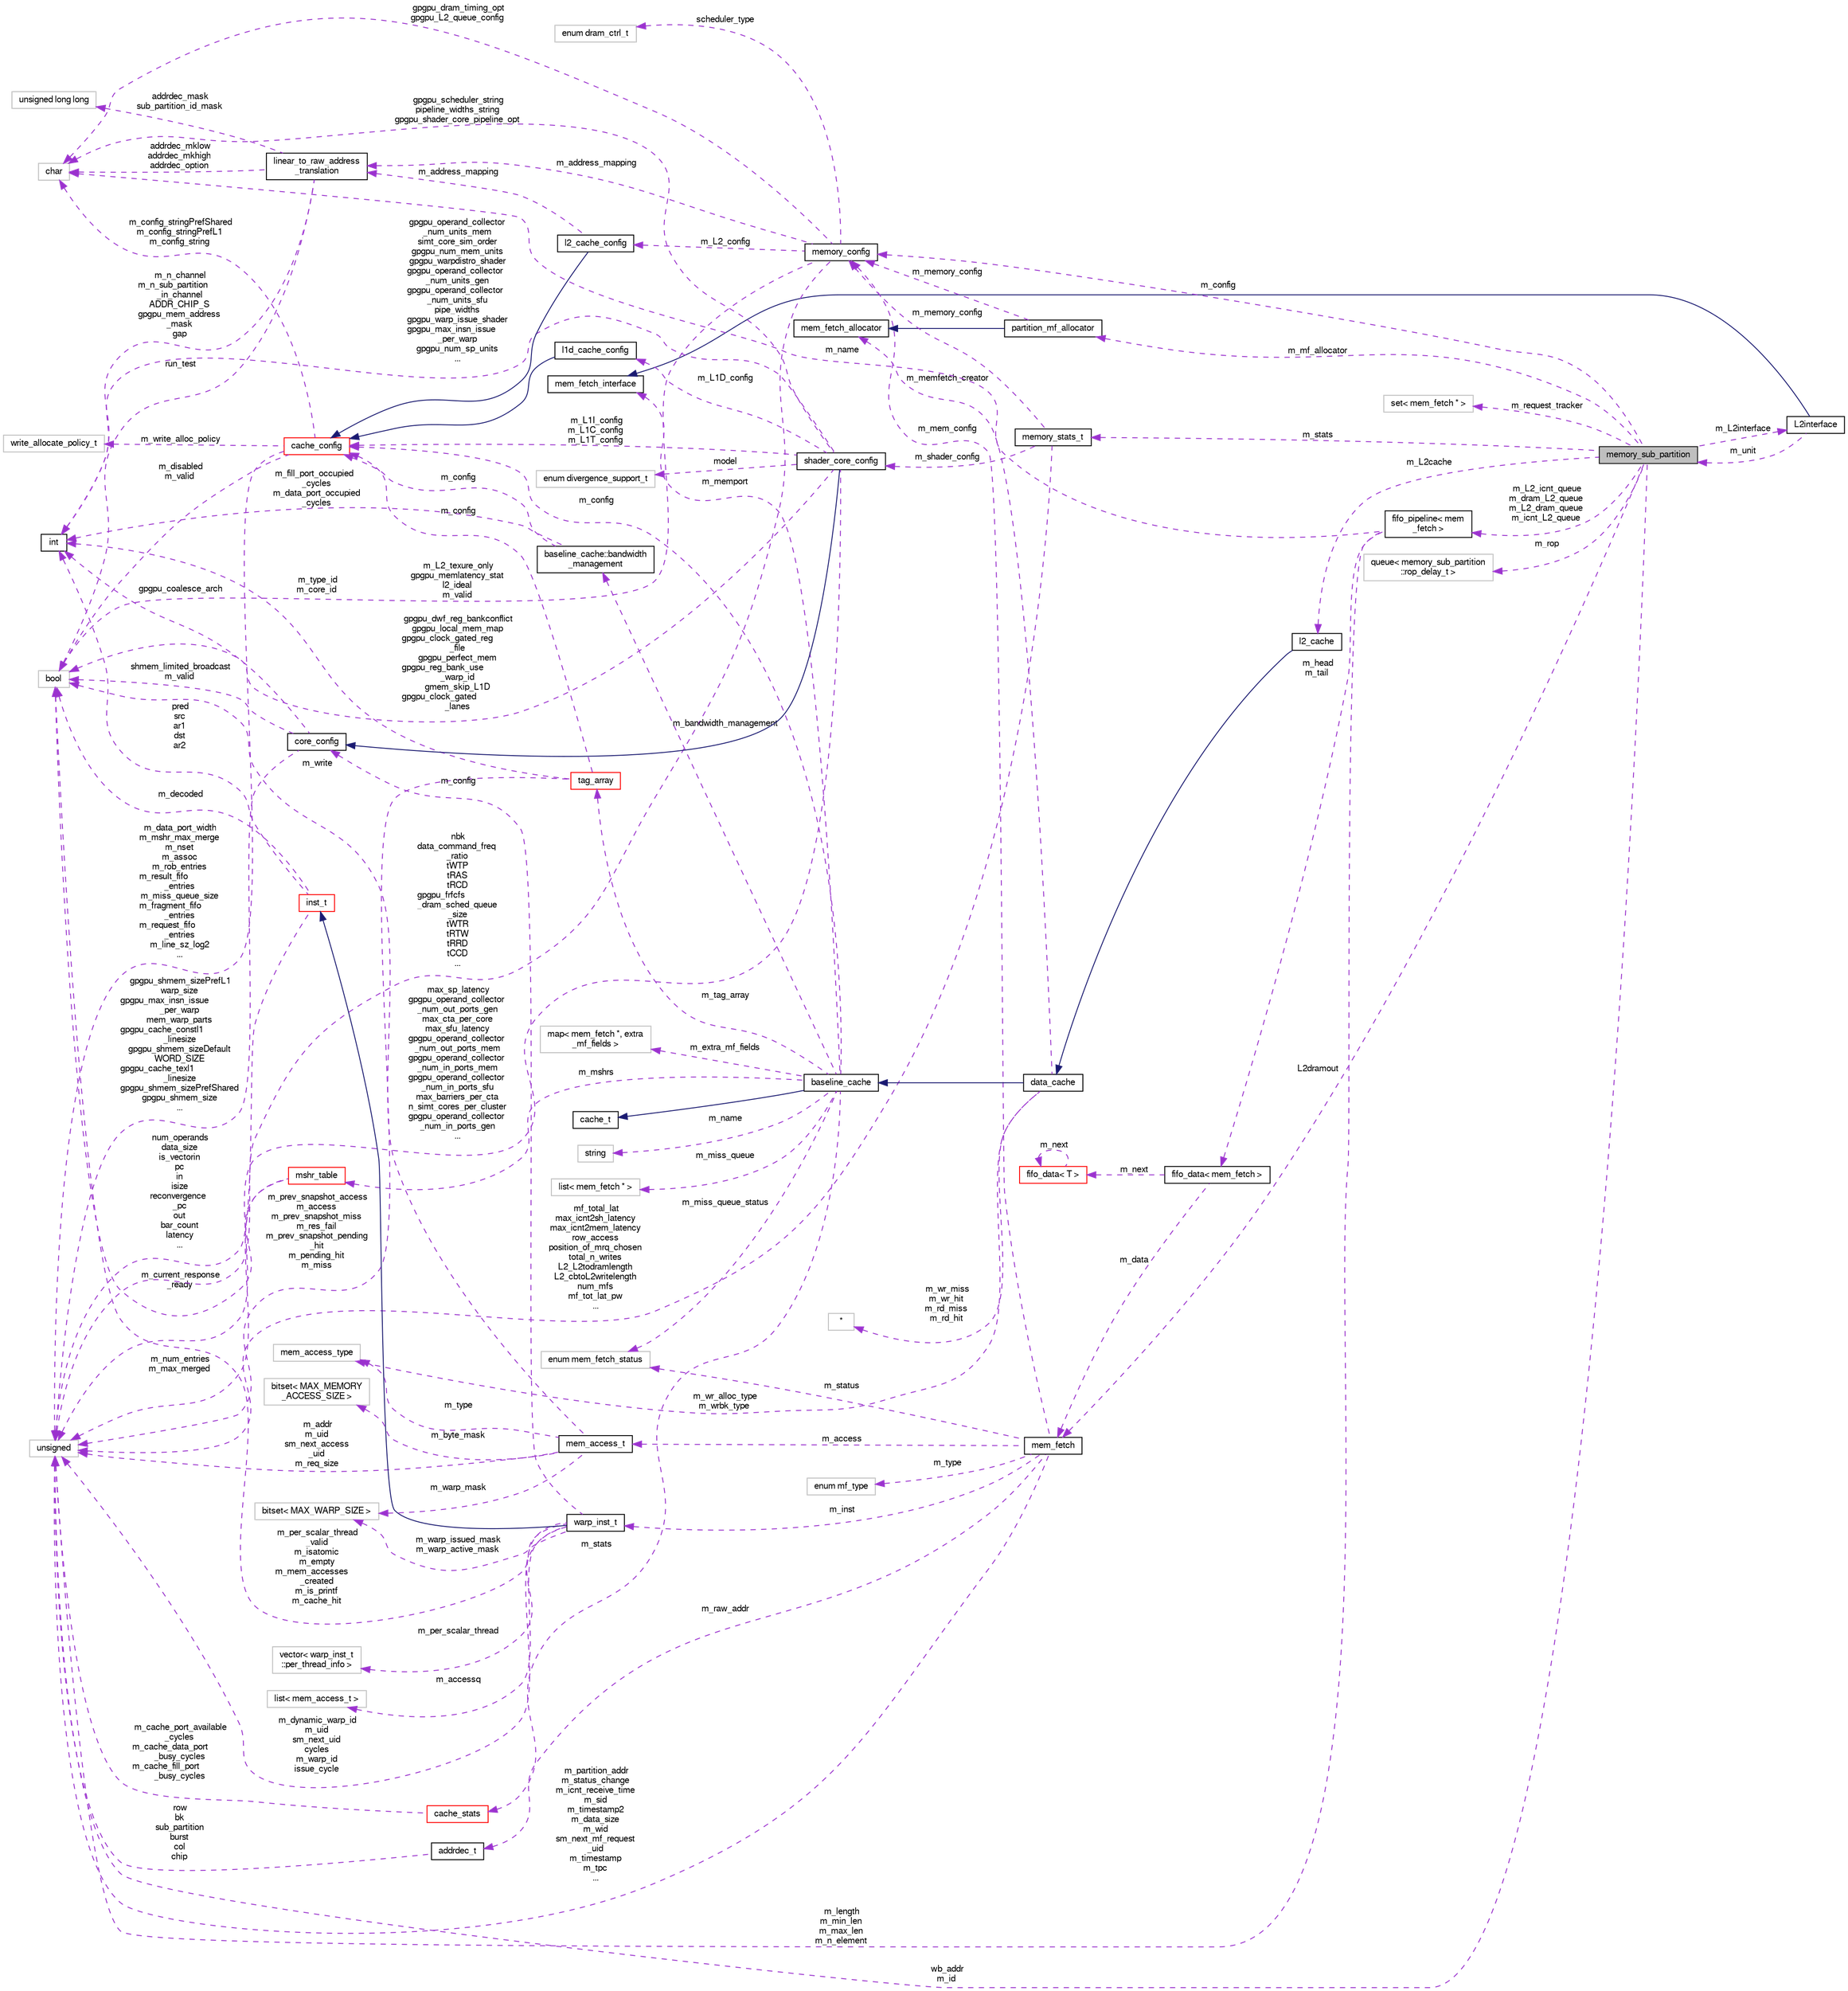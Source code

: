 digraph "memory_sub_partition"
{
  bgcolor="transparent";
  edge [fontname="FreeSans",fontsize="10",labelfontname="FreeSans",labelfontsize="10"];
  node [fontname="FreeSans",fontsize="10",shape=record];
  rankdir="LR";
  Node1 [label="memory_sub_partition",height=0.2,width=0.4,color="black", fillcolor="grey75", style="filled", fontcolor="black"];
  Node2 -> Node1 [dir="back",color="darkorchid3",fontsize="10",style="dashed",label=" m_L2interface" ,fontname="FreeSans"];
  Node2 [label="L2interface",height=0.2,width=0.4,color="black",URL="$classL2interface.html"];
  Node3 -> Node2 [dir="back",color="midnightblue",fontsize="10",style="solid",fontname="FreeSans"];
  Node3 [label="mem_fetch_interface",height=0.2,width=0.4,color="black",URL="$classmem__fetch__interface.html"];
  Node1 -> Node2 [dir="back",color="darkorchid3",fontsize="10",style="dashed",label=" m_unit" ,fontname="FreeSans"];
  Node4 -> Node1 [dir="back",color="darkorchid3",fontsize="10",style="dashed",label=" m_mf_allocator" ,fontname="FreeSans"];
  Node4 [label="partition_mf_allocator",height=0.2,width=0.4,color="black",URL="$classpartition__mf__allocator.html"];
  Node5 -> Node4 [dir="back",color="midnightblue",fontsize="10",style="solid",fontname="FreeSans"];
  Node5 [label="mem_fetch_allocator",height=0.2,width=0.4,color="black",URL="$classmem__fetch__allocator.html"];
  Node6 -> Node4 [dir="back",color="darkorchid3",fontsize="10",style="dashed",label=" m_memory_config" ,fontname="FreeSans"];
  Node6 [label="memory_config",height=0.2,width=0.4,color="black",URL="$structmemory__config.html"];
  Node7 -> Node6 [dir="back",color="darkorchid3",fontsize="10",style="dashed",label=" scheduler_type" ,fontname="FreeSans"];
  Node7 [label="enum dram_ctrl_t",height=0.2,width=0.4,color="grey75"];
  Node8 -> Node6 [dir="back",color="darkorchid3",fontsize="10",style="dashed",label=" gpgpu_dram_timing_opt\ngpgpu_L2_queue_config" ,fontname="FreeSans"];
  Node8 [label="char",height=0.2,width=0.4,color="grey75"];
  Node9 -> Node6 [dir="back",color="darkorchid3",fontsize="10",style="dashed",label=" m_L2_texure_only\ngpgpu_memlatency_stat\nl2_ideal\nm_valid" ,fontname="FreeSans"];
  Node9 [label="bool",height=0.2,width=0.4,color="grey75"];
  Node10 -> Node6 [dir="back",color="darkorchid3",fontsize="10",style="dashed",label=" nbk\ndata_command_freq\l_ratio\ntWTP\ntRAS\ntRCD\ngpgpu_frfcfs\l_dram_sched_queue\l_size\ntWTR\ntRTW\ntRRD\ntCCD\n..." ,fontname="FreeSans"];
  Node10 [label="unsigned",height=0.2,width=0.4,color="grey75"];
  Node11 -> Node6 [dir="back",color="darkorchid3",fontsize="10",style="dashed",label=" m_address_mapping" ,fontname="FreeSans"];
  Node11 [label="linear_to_raw_address\l_translation",height=0.2,width=0.4,color="black",URL="$classlinear__to__raw__address__translation.html"];
  Node12 -> Node11 [dir="back",color="darkorchid3",fontsize="10",style="dashed",label=" addrdec_mask\nsub_partition_id_mask" ,fontname="FreeSans"];
  Node12 [label="unsigned long long",height=0.2,width=0.4,color="grey75"];
  Node8 -> Node11 [dir="back",color="darkorchid3",fontsize="10",style="dashed",label=" addrdec_mklow\naddrdec_mkhigh\naddrdec_option" ,fontname="FreeSans"];
  Node13 -> Node11 [dir="back",color="darkorchid3",fontsize="10",style="dashed",label=" m_n_channel\nm_n_sub_partition\l_in_channel\nADDR_CHIP_S\ngpgpu_mem_address\l_mask\ngap" ,fontname="FreeSans"];
  Node13 [label="int",height=0.2,width=0.4,color="black",URL="$classint.html"];
  Node9 -> Node11 [dir="back",color="darkorchid3",fontsize="10",style="dashed",label=" run_test" ,fontname="FreeSans"];
  Node14 -> Node6 [dir="back",color="darkorchid3",fontsize="10",style="dashed",label=" m_L2_config" ,fontname="FreeSans"];
  Node14 [label="l2_cache_config",height=0.2,width=0.4,color="black",URL="$classl2__cache__config.html"];
  Node15 -> Node14 [dir="back",color="midnightblue",fontsize="10",style="solid",fontname="FreeSans"];
  Node15 [label="cache_config",height=0.2,width=0.4,color="red",URL="$classcache__config.html"];
  Node8 -> Node15 [dir="back",color="darkorchid3",fontsize="10",style="dashed",label=" m_config_stringPrefShared\nm_config_stringPrefL1\nm_config_string" ,fontname="FreeSans"];
  Node16 -> Node15 [dir="back",color="darkorchid3",fontsize="10",style="dashed",label=" m_write_alloc_policy" ,fontname="FreeSans"];
  Node16 [label="write_allocate_policy_t",height=0.2,width=0.4,color="grey75"];
  Node9 -> Node15 [dir="back",color="darkorchid3",fontsize="10",style="dashed",label=" m_disabled\nm_valid" ,fontname="FreeSans"];
  Node10 -> Node15 [dir="back",color="darkorchid3",fontsize="10",style="dashed",label=" m_data_port_width\nm_mshr_max_merge\nm_nset\nm_assoc\nm_rob_entries\nm_result_fifo\l_entries\nm_miss_queue_size\nm_fragment_fifo\l_entries\nm_request_fifo\l_entries\nm_line_sz_log2\n..." ,fontname="FreeSans"];
  Node11 -> Node14 [dir="back",color="darkorchid3",fontsize="10",style="dashed",label=" m_address_mapping" ,fontname="FreeSans"];
  Node26 -> Node1 [dir="back",color="darkorchid3",fontsize="10",style="dashed",label=" m_L2cache" ,fontname="FreeSans"];
  Node26 [label="l2_cache",height=0.2,width=0.4,color="black",URL="$classl2__cache.html"];
  Node27 -> Node26 [dir="back",color="midnightblue",fontsize="10",style="solid",fontname="FreeSans"];
  Node27 [label="data_cache",height=0.2,width=0.4,color="black",URL="$classdata__cache.html",tooltip="Data cache - Implements common functions for L1 and L2 data cache. "];
  Node28 -> Node27 [dir="back",color="midnightblue",fontsize="10",style="solid",fontname="FreeSans"];
  Node28 [label="baseline_cache",height=0.2,width=0.4,color="black",URL="$classbaseline__cache.html"];
  Node29 -> Node28 [dir="back",color="midnightblue",fontsize="10",style="solid",fontname="FreeSans"];
  Node29 [label="cache_t",height=0.2,width=0.4,color="black",URL="$classcache__t.html"];
  Node30 -> Node28 [dir="back",color="darkorchid3",fontsize="10",style="dashed",label=" m_stats" ,fontname="FreeSans"];
  Node30 [label="cache_stats",height=0.2,width=0.4,color="red",URL="$classcache__stats.html"];
  Node10 -> Node30 [dir="back",color="darkorchid3",fontsize="10",style="dashed",label=" m_cache_port_available\l_cycles\nm_cache_data_port\l_busy_cycles\nm_cache_fill_port\l_busy_cycles" ,fontname="FreeSans"];
  Node32 -> Node28 [dir="back",color="darkorchid3",fontsize="10",style="dashed",label=" m_mshrs" ,fontname="FreeSans"];
  Node32 [label="mshr_table",height=0.2,width=0.4,color="red",URL="$classmshr__table.html"];
  Node9 -> Node32 [dir="back",color="darkorchid3",fontsize="10",style="dashed",label=" m_current_response\l_ready" ,fontname="FreeSans"];
  Node10 -> Node32 [dir="back",color="darkorchid3",fontsize="10",style="dashed",label=" m_num_entries\nm_max_merged" ,fontname="FreeSans"];
  Node3 -> Node28 [dir="back",color="darkorchid3",fontsize="10",style="dashed",label=" m_memport" ,fontname="FreeSans"];
  Node35 -> Node28 [dir="back",color="darkorchid3",fontsize="10",style="dashed",label=" m_bandwidth_management" ,fontname="FreeSans"];
  Node35 [label="baseline_cache::bandwidth\l_management",height=0.2,width=0.4,color="black",URL="$classbaseline__cache_1_1bandwidth__management.html",tooltip="Sub-class containing all metadata for port bandwidth management. "];
  Node13 -> Node35 [dir="back",color="darkorchid3",fontsize="10",style="dashed",label=" m_fill_port_occupied\l_cycles\nm_data_port_occupied\l_cycles" ,fontname="FreeSans"];
  Node15 -> Node35 [dir="back",color="darkorchid3",fontsize="10",style="dashed",label=" m_config" ,fontname="FreeSans"];
  Node36 -> Node28 [dir="back",color="darkorchid3",fontsize="10",style="dashed",label=" m_name" ,fontname="FreeSans"];
  Node36 [label="string",height=0.2,width=0.4,color="grey75"];
  Node37 -> Node28 [dir="back",color="darkorchid3",fontsize="10",style="dashed",label=" m_miss_queue_status" ,fontname="FreeSans"];
  Node37 [label="enum mem_fetch_status",height=0.2,width=0.4,color="grey75"];
  Node38 -> Node28 [dir="back",color="darkorchid3",fontsize="10",style="dashed",label=" m_miss_queue" ,fontname="FreeSans"];
  Node38 [label="list\< mem_fetch * \>",height=0.2,width=0.4,color="grey75"];
  Node15 -> Node28 [dir="back",color="darkorchid3",fontsize="10",style="dashed",label=" m_config" ,fontname="FreeSans"];
  Node39 -> Node28 [dir="back",color="darkorchid3",fontsize="10",style="dashed",label=" m_tag_array" ,fontname="FreeSans"];
  Node39 [label="tag_array",height=0.2,width=0.4,color="red",URL="$classtag__array.html"];
  Node13 -> Node39 [dir="back",color="darkorchid3",fontsize="10",style="dashed",label=" m_type_id\nm_core_id" ,fontname="FreeSans"];
  Node10 -> Node39 [dir="back",color="darkorchid3",fontsize="10",style="dashed",label=" m_prev_snapshot_access\nm_access\nm_prev_snapshot_miss\nm_res_fail\nm_prev_snapshot_pending\l_hit\nm_pending_hit\nm_miss" ,fontname="FreeSans"];
  Node15 -> Node39 [dir="back",color="darkorchid3",fontsize="10",style="dashed",label=" m_config" ,fontname="FreeSans"];
  Node42 -> Node28 [dir="back",color="darkorchid3",fontsize="10",style="dashed",label=" m_extra_mf_fields" ,fontname="FreeSans"];
  Node42 [label="map\< mem_fetch *, extra\l_mf_fields \>",height=0.2,width=0.4,color="grey75"];
  Node5 -> Node27 [dir="back",color="darkorchid3",fontsize="10",style="dashed",label=" m_memfetch_creator" ,fontname="FreeSans"];
  Node43 -> Node27 [dir="back",color="darkorchid3",fontsize="10",style="dashed",label=" m_wr_miss\nm_wr_hit\nm_rd_miss\nm_rd_hit" ,fontname="FreeSans"];
  Node43 [label="*",height=0.2,width=0.4,color="grey75"];
  Node44 -> Node27 [dir="back",color="darkorchid3",fontsize="10",style="dashed",label=" m_wr_alloc_type\nm_wrbk_type" ,fontname="FreeSans"];
  Node44 [label="mem_access_type",height=0.2,width=0.4,color="grey75"];
  Node6 -> Node1 [dir="back",color="darkorchid3",fontsize="10",style="dashed",label=" m_config" ,fontname="FreeSans"];
  Node45 -> Node1 [dir="back",color="darkorchid3",fontsize="10",style="dashed",label=" m_stats" ,fontname="FreeSans"];
  Node45 [label="memory_stats_t",height=0.2,width=0.4,color="black",URL="$classmemory__stats__t.html"];
  Node46 -> Node45 [dir="back",color="darkorchid3",fontsize="10",style="dashed",label=" m_shader_config" ,fontname="FreeSans"];
  Node46 [label="shader_core_config",height=0.2,width=0.4,color="black",URL="$structshader__core__config.html"];
  Node47 -> Node46 [dir="back",color="midnightblue",fontsize="10",style="solid",fontname="FreeSans"];
  Node47 [label="core_config",height=0.2,width=0.4,color="black",URL="$structcore__config.html"];
  Node13 -> Node47 [dir="back",color="darkorchid3",fontsize="10",style="dashed",label=" gpgpu_coalesce_arch" ,fontname="FreeSans"];
  Node9 -> Node47 [dir="back",color="darkorchid3",fontsize="10",style="dashed",label=" shmem_limited_broadcast\nm_valid" ,fontname="FreeSans"];
  Node10 -> Node47 [dir="back",color="darkorchid3",fontsize="10",style="dashed",label=" gpgpu_shmem_sizePrefL1\nwarp_size\ngpgpu_max_insn_issue\l_per_warp\nmem_warp_parts\ngpgpu_cache_constl1\l_linesize\ngpgpu_shmem_sizeDefault\nWORD_SIZE\ngpgpu_cache_texl1\l_linesize\ngpgpu_shmem_sizePrefShared\ngpgpu_shmem_size\n..." ,fontname="FreeSans"];
  Node48 -> Node46 [dir="back",color="darkorchid3",fontsize="10",style="dashed",label=" m_L1D_config" ,fontname="FreeSans"];
  Node48 [label="l1d_cache_config",height=0.2,width=0.4,color="black",URL="$classl1d__cache__config.html"];
  Node15 -> Node48 [dir="back",color="midnightblue",fontsize="10",style="solid",fontname="FreeSans"];
  Node8 -> Node46 [dir="back",color="darkorchid3",fontsize="10",style="dashed",label=" gpgpu_scheduler_string\npipeline_widths_string\ngpgpu_shader_core_pipeline_opt" ,fontname="FreeSans"];
  Node49 -> Node46 [dir="back",color="darkorchid3",fontsize="10",style="dashed",label=" model" ,fontname="FreeSans"];
  Node49 [label="enum divergence_support_t",height=0.2,width=0.4,color="grey75"];
  Node13 -> Node46 [dir="back",color="darkorchid3",fontsize="10",style="dashed",label=" gpgpu_operand_collector\l_num_units_mem\nsimt_core_sim_order\ngpgpu_num_mem_units\ngpgpu_warpdistro_shader\ngpgpu_operand_collector\l_num_units_gen\ngpgpu_operand_collector\l_num_units_sfu\npipe_widths\ngpgpu_warp_issue_shader\ngpgpu_max_insn_issue\l_per_warp\ngpgpu_num_sp_units\n..." ,fontname="FreeSans"];
  Node9 -> Node46 [dir="back",color="darkorchid3",fontsize="10",style="dashed",label=" gpgpu_dwf_reg_bankconflict\ngpgpu_local_mem_map\ngpgpu_clock_gated_reg\l_file\ngpgpu_perfect_mem\ngpgpu_reg_bank_use\l_warp_id\ngmem_skip_L1D\ngpgpu_clock_gated\l_lanes" ,fontname="FreeSans"];
  Node15 -> Node46 [dir="back",color="darkorchid3",fontsize="10",style="dashed",label=" m_L1I_config\nm_L1C_config\nm_L1T_config" ,fontname="FreeSans"];
  Node10 -> Node46 [dir="back",color="darkorchid3",fontsize="10",style="dashed",label=" max_sp_latency\ngpgpu_operand_collector\l_num_out_ports_gen\nmax_cta_per_core\nmax_sfu_latency\ngpgpu_operand_collector\l_num_out_ports_mem\ngpgpu_operand_collector\l_num_in_ports_mem\ngpgpu_operand_collector\l_num_in_ports_sfu\nmax_barriers_per_cta\nn_simt_cores_per_cluster\ngpgpu_operand_collector\l_num_in_ports_gen\n..." ,fontname="FreeSans"];
  Node6 -> Node45 [dir="back",color="darkorchid3",fontsize="10",style="dashed",label=" m_memory_config" ,fontname="FreeSans"];
  Node10 -> Node45 [dir="back",color="darkorchid3",fontsize="10",style="dashed",label=" mf_total_lat\nmax_icnt2sh_latency\nmax_icnt2mem_latency\nrow_access\nposition_of_mrq_chosen\ntotal_n_writes\nL2_L2todramlength\nL2_cbtoL2writelength\nnum_mfs\nmf_tot_lat_pw\n..." ,fontname="FreeSans"];
  Node50 -> Node1 [dir="back",color="darkorchid3",fontsize="10",style="dashed",label=" m_rop" ,fontname="FreeSans"];
  Node50 [label="queue\< memory_sub_partition\l::rop_delay_t \>",height=0.2,width=0.4,color="grey75"];
  Node51 -> Node1 [dir="back",color="darkorchid3",fontsize="10",style="dashed",label=" L2dramout" ,fontname="FreeSans"];
  Node51 [label="mem_fetch",height=0.2,width=0.4,color="black",URL="$classmem__fetch.html"];
  Node52 -> Node51 [dir="back",color="darkorchid3",fontsize="10",style="dashed",label=" m_type" ,fontname="FreeSans"];
  Node52 [label="enum mf_type",height=0.2,width=0.4,color="grey75"];
  Node6 -> Node51 [dir="back",color="darkorchid3",fontsize="10",style="dashed",label=" m_mem_config" ,fontname="FreeSans"];
  Node53 -> Node51 [dir="back",color="darkorchid3",fontsize="10",style="dashed",label=" m_inst" ,fontname="FreeSans"];
  Node53 [label="warp_inst_t",height=0.2,width=0.4,color="black",URL="$classwarp__inst__t.html"];
  Node54 -> Node53 [dir="back",color="midnightblue",fontsize="10",style="solid",fontname="FreeSans"];
  Node54 [label="inst_t",height=0.2,width=0.4,color="red",URL="$classinst__t.html"];
  Node13 -> Node54 [dir="back",color="darkorchid3",fontsize="10",style="dashed",label=" pred\nsrc\nar1\ndst\nar2" ,fontname="FreeSans"];
  Node9 -> Node54 [dir="back",color="darkorchid3",fontsize="10",style="dashed",label=" m_decoded" ,fontname="FreeSans"];
  Node10 -> Node54 [dir="back",color="darkorchid3",fontsize="10",style="dashed",label=" num_operands\ndata_size\nis_vectorin\npc\nin\nisize\nreconvergence\l_pc\nout\nbar_count\nlatency\n..." ,fontname="FreeSans"];
  Node67 -> Node53 [dir="back",color="darkorchid3",fontsize="10",style="dashed",label=" m_warp_issued_mask\nm_warp_active_mask" ,fontname="FreeSans"];
  Node67 [label="bitset\< MAX_WARP_SIZE \>",height=0.2,width=0.4,color="grey75"];
  Node68 -> Node53 [dir="back",color="darkorchid3",fontsize="10",style="dashed",label=" m_per_scalar_thread" ,fontname="FreeSans"];
  Node68 [label="vector\< warp_inst_t\l::per_thread_info \>",height=0.2,width=0.4,color="grey75"];
  Node69 -> Node53 [dir="back",color="darkorchid3",fontsize="10",style="dashed",label=" m_accessq" ,fontname="FreeSans"];
  Node69 [label="list\< mem_access_t \>",height=0.2,width=0.4,color="grey75"];
  Node47 -> Node53 [dir="back",color="darkorchid3",fontsize="10",style="dashed",label=" m_config" ,fontname="FreeSans"];
  Node9 -> Node53 [dir="back",color="darkorchid3",fontsize="10",style="dashed",label=" m_per_scalar_thread\l_valid\nm_isatomic\nm_empty\nm_mem_accesses\l_created\nm_is_printf\nm_cache_hit" ,fontname="FreeSans"];
  Node10 -> Node53 [dir="back",color="darkorchid3",fontsize="10",style="dashed",label=" m_dynamic_warp_id\nm_uid\nsm_next_uid\ncycles\nm_warp_id\nissue_cycle" ,fontname="FreeSans"];
  Node70 -> Node51 [dir="back",color="darkorchid3",fontsize="10",style="dashed",label=" m_raw_addr" ,fontname="FreeSans"];
  Node70 [label="addrdec_t",height=0.2,width=0.4,color="black",URL="$structaddrdec__t.html"];
  Node10 -> Node70 [dir="back",color="darkorchid3",fontsize="10",style="dashed",label=" row\nbk\nsub_partition\nburst\ncol\nchip" ,fontname="FreeSans"];
  Node71 -> Node51 [dir="back",color="darkorchid3",fontsize="10",style="dashed",label=" m_access" ,fontname="FreeSans"];
  Node71 [label="mem_access_t",height=0.2,width=0.4,color="black",URL="$classmem__access__t.html"];
  Node72 -> Node71 [dir="back",color="darkorchid3",fontsize="10",style="dashed",label=" m_byte_mask" ,fontname="FreeSans"];
  Node72 [label="bitset\< MAX_MEMORY\l_ACCESS_SIZE \>",height=0.2,width=0.4,color="grey75"];
  Node67 -> Node71 [dir="back",color="darkorchid3",fontsize="10",style="dashed",label=" m_warp_mask" ,fontname="FreeSans"];
  Node9 -> Node71 [dir="back",color="darkorchid3",fontsize="10",style="dashed",label=" m_write" ,fontname="FreeSans"];
  Node10 -> Node71 [dir="back",color="darkorchid3",fontsize="10",style="dashed",label=" m_addr\nm_uid\nsm_next_access\l_uid\nm_req_size" ,fontname="FreeSans"];
  Node44 -> Node71 [dir="back",color="darkorchid3",fontsize="10",style="dashed",label=" m_type" ,fontname="FreeSans"];
  Node37 -> Node51 [dir="back",color="darkorchid3",fontsize="10",style="dashed",label=" m_status" ,fontname="FreeSans"];
  Node10 -> Node51 [dir="back",color="darkorchid3",fontsize="10",style="dashed",label=" m_partition_addr\nm_status_change\nm_icnt_receive_time\nm_sid\nm_timestamp2\nm_data_size\nm_wid\nsm_next_mf_request\l_uid\nm_timestamp\nm_tpc\n..." ,fontname="FreeSans"];
  Node73 -> Node1 [dir="back",color="darkorchid3",fontsize="10",style="dashed",label=" m_L2_icnt_queue\nm_dram_L2_queue\nm_L2_dram_queue\nm_icnt_L2_queue" ,fontname="FreeSans"];
  Node73 [label="fifo_pipeline\< mem\l_fetch \>",height=0.2,width=0.4,color="black",URL="$classfifo__pipeline.html"];
  Node74 -> Node73 [dir="back",color="darkorchid3",fontsize="10",style="dashed",label=" m_head\nm_tail" ,fontname="FreeSans"];
  Node74 [label="fifo_data\< mem_fetch \>",height=0.2,width=0.4,color="black",URL="$structfifo__data.html"];
  Node75 -> Node74 [dir="back",color="darkorchid3",fontsize="10",style="dashed",label=" m_next" ,fontname="FreeSans"];
  Node75 [label="fifo_data\< T \>",height=0.2,width=0.4,color="red",URL="$structfifo__data.html"];
  Node75 -> Node75 [dir="back",color="darkorchid3",fontsize="10",style="dashed",label=" m_next" ,fontname="FreeSans"];
  Node51 -> Node74 [dir="back",color="darkorchid3",fontsize="10",style="dashed",label=" m_data" ,fontname="FreeSans"];
  Node8 -> Node73 [dir="back",color="darkorchid3",fontsize="10",style="dashed",label=" m_name" ,fontname="FreeSans"];
  Node10 -> Node73 [dir="back",color="darkorchid3",fontsize="10",style="dashed",label=" m_length\nm_min_len\nm_max_len\nm_n_element" ,fontname="FreeSans"];
  Node10 -> Node1 [dir="back",color="darkorchid3",fontsize="10",style="dashed",label=" wb_addr\nm_id" ,fontname="FreeSans"];
  Node77 -> Node1 [dir="back",color="darkorchid3",fontsize="10",style="dashed",label=" m_request_tracker" ,fontname="FreeSans"];
  Node77 [label="set\< mem_fetch * \>",height=0.2,width=0.4,color="grey75"];
}
